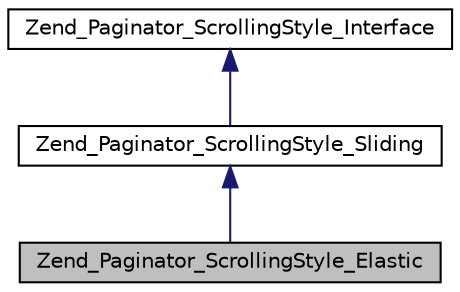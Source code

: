 digraph G
{
  edge [fontname="Helvetica",fontsize="10",labelfontname="Helvetica",labelfontsize="10"];
  node [fontname="Helvetica",fontsize="10",shape=record];
  Node1 [label="Zend_Paginator_ScrollingStyle_Elastic",height=0.2,width=0.4,color="black", fillcolor="grey75", style="filled" fontcolor="black"];
  Node2 -> Node1 [dir="back",color="midnightblue",fontsize="10",style="solid",fontname="Helvetica"];
  Node2 [label="Zend_Paginator_ScrollingStyle_Sliding",height=0.2,width=0.4,color="black", fillcolor="white", style="filled",URL="$class_zend___paginator___scrolling_style___sliding.html"];
  Node3 -> Node2 [dir="back",color="midnightblue",fontsize="10",style="solid",fontname="Helvetica"];
  Node3 [label="Zend_Paginator_ScrollingStyle_Interface",height=0.2,width=0.4,color="black", fillcolor="white", style="filled",URL="$interface_zend___paginator___scrolling_style___interface.html"];
}
